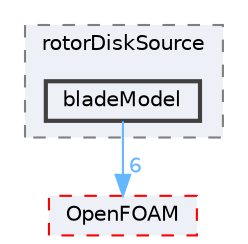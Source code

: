 digraph "src/fvOptions/sources/derived/rotorDiskSource/bladeModel"
{
 // LATEX_PDF_SIZE
  bgcolor="transparent";
  edge [fontname=Helvetica,fontsize=10,labelfontname=Helvetica,labelfontsize=10];
  node [fontname=Helvetica,fontsize=10,shape=box,height=0.2,width=0.4];
  compound=true
  subgraph clusterdir_f7e89a82c5668e9e0eb3e36fefc76332 {
    graph [ bgcolor="#edf0f7", pencolor="grey50", label="rotorDiskSource", fontname=Helvetica,fontsize=10 style="filled,dashed", URL="dir_f7e89a82c5668e9e0eb3e36fefc76332.html",tooltip=""]
  dir_b936cf746173aa546ea3e7e6ff93b8e7 [label="bladeModel", fillcolor="#edf0f7", color="grey25", style="filled,bold", URL="dir_b936cf746173aa546ea3e7e6ff93b8e7.html",tooltip=""];
  }
  dir_c5473ff19b20e6ec4dfe5c310b3778a8 [label="OpenFOAM", fillcolor="#edf0f7", color="red", style="filled,dashed", URL="dir_c5473ff19b20e6ec4dfe5c310b3778a8.html",tooltip=""];
  dir_b936cf746173aa546ea3e7e6ff93b8e7->dir_c5473ff19b20e6ec4dfe5c310b3778a8 [headlabel="6", labeldistance=1.5 headhref="dir_000285_002695.html" href="dir_000285_002695.html" color="steelblue1" fontcolor="steelblue1"];
}
